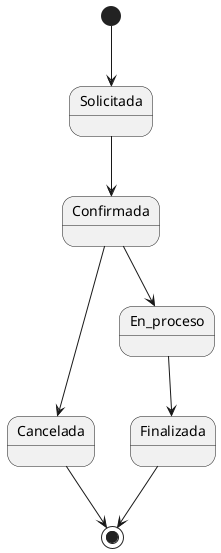 @startuml
[*] --> Solicitada
Solicitada --> Confirmada
Confirmada --> Cancelada
Confirmada --> En_proceso
En_proceso --> Finalizada
Finalizada --> [*]
Cancelada --> [*]
@enduml
